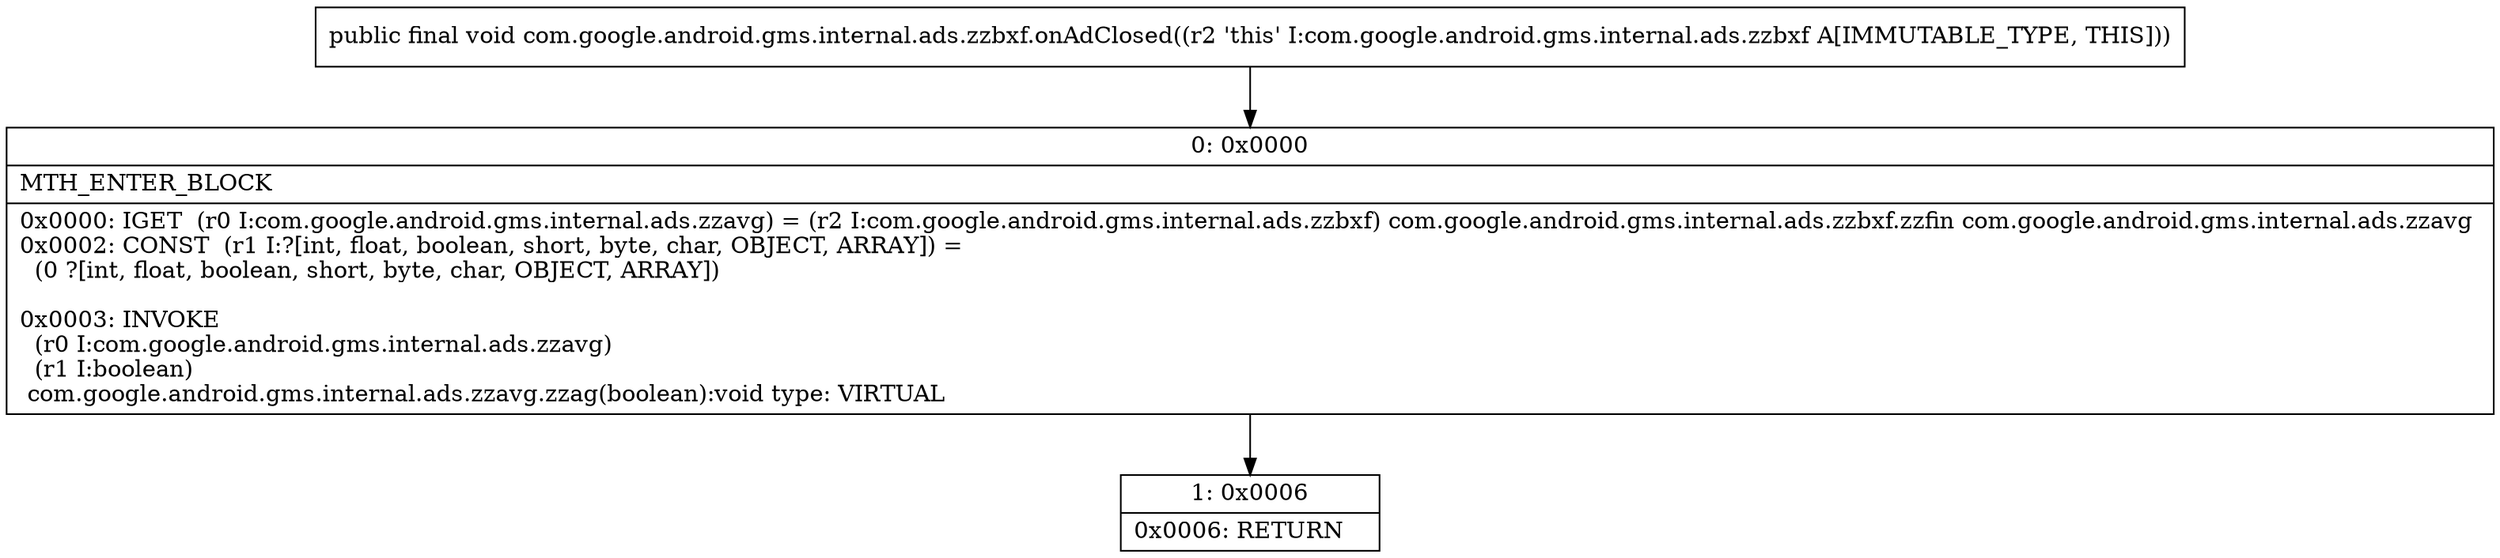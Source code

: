 digraph "CFG forcom.google.android.gms.internal.ads.zzbxf.onAdClosed()V" {
Node_0 [shape=record,label="{0\:\ 0x0000|MTH_ENTER_BLOCK\l|0x0000: IGET  (r0 I:com.google.android.gms.internal.ads.zzavg) = (r2 I:com.google.android.gms.internal.ads.zzbxf) com.google.android.gms.internal.ads.zzbxf.zzfin com.google.android.gms.internal.ads.zzavg \l0x0002: CONST  (r1 I:?[int, float, boolean, short, byte, char, OBJECT, ARRAY]) = \l  (0 ?[int, float, boolean, short, byte, char, OBJECT, ARRAY])\l \l0x0003: INVOKE  \l  (r0 I:com.google.android.gms.internal.ads.zzavg)\l  (r1 I:boolean)\l com.google.android.gms.internal.ads.zzavg.zzag(boolean):void type: VIRTUAL \l}"];
Node_1 [shape=record,label="{1\:\ 0x0006|0x0006: RETURN   \l}"];
MethodNode[shape=record,label="{public final void com.google.android.gms.internal.ads.zzbxf.onAdClosed((r2 'this' I:com.google.android.gms.internal.ads.zzbxf A[IMMUTABLE_TYPE, THIS])) }"];
MethodNode -> Node_0;
Node_0 -> Node_1;
}

